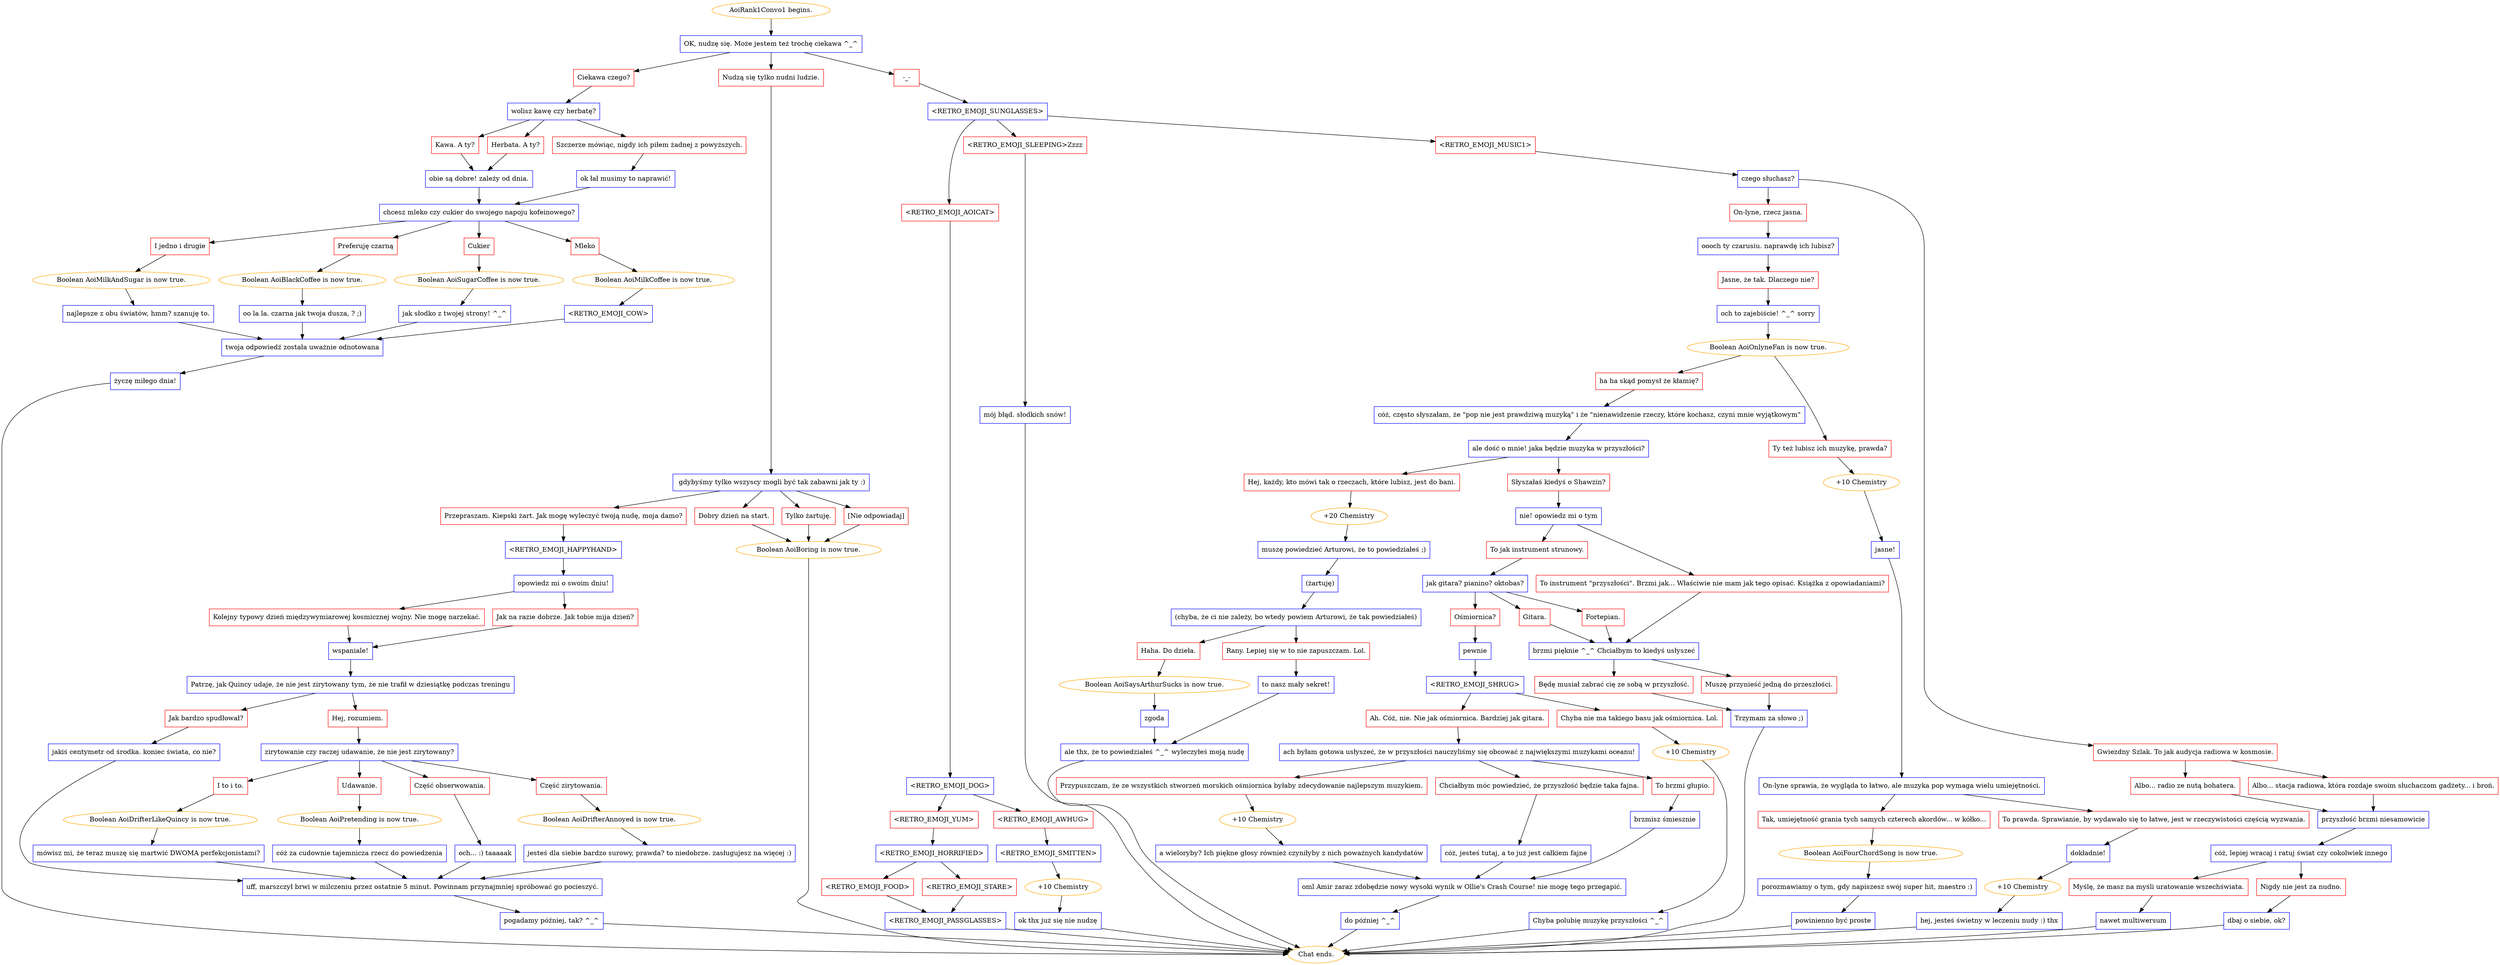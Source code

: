 digraph {
	"AoiRank1Convo1 begins." [color=orange];
		"AoiRank1Convo1 begins." -> j3871761114;
	j3871761114 [label="OK, nudzę się. Może jestem też trochę ciekawa ^_^",shape=box,color=blue];
		j3871761114 -> j3937632380;
		j3871761114 -> j3810454014;
		j3871761114 -> j1239788194;
	j3937632380 [label="Ciekawa czego?",shape=box,color=red];
		j3937632380 -> j1364217234;
	j3810454014 [label="Nudzą się tylko nudni ludzie.",shape=box,color=red];
		j3810454014 -> j1092504452;
	j1239788194 [label="-_-",shape=box,color=red];
		j1239788194 -> j362087304;
	j1364217234 [label="wolisz kawę czy herbatę?",shape=box,color=blue];
		j1364217234 -> j4231682290;
		j1364217234 -> j2762649680;
		j1364217234 -> j3120464839;
	j1092504452 [label=" gdybyśmy tylko wszyscy mogli być tak zabawni jak ty :)",shape=box,color=blue];
		j1092504452 -> j450442351;
		j1092504452 -> j90634295;
		j1092504452 -> j2921962249;
		j1092504452 -> j3644375835;
	j362087304 [label="<RETRO_EMOJI_SUNGLASSES>",shape=box,color=blue];
		j362087304 -> j4189390004;
		j362087304 -> j2942766488;
		j362087304 -> j2978117610;
	j4231682290 [label="Kawa. A ty?",shape=box,color=red];
		j4231682290 -> j3802101040;
	j2762649680 [label="Herbata. A ty?",shape=box,color=red];
		j2762649680 -> j3802101040;
	j3120464839 [label="Szczerze mówiąc, nigdy ich piłem żadnej z powyższych.",shape=box,color=red];
		j3120464839 -> j4010898335;
	j450442351 [label="Przepraszam. Kiepski żart. Jak mogę wyleczyć twoją nudę, moja damo?",shape=box,color=red];
		j450442351 -> j3323131038;
	j90634295 [label="Dobry dzień na start.",shape=box,color=red];
		j90634295 -> j3774960128;
	j2921962249 [label="Tylko żartuję.",shape=box,color=red];
		j2921962249 -> j3774960128;
	j3644375835 [label="[Nie odpowiadaj]",shape=box,color=red];
		j3644375835 -> j3774960128;
	j4189390004 [label="<RETRO_EMOJI_AOICAT>",shape=box,color=red];
		j4189390004 -> j2265653467;
	j2942766488 [label="<RETRO_EMOJI_SLEEPING>Zzzz",shape=box,color=red];
		j2942766488 -> j770154296;
	j2978117610 [label="<RETRO_EMOJI_MUSIC1>",shape=box,color=red];
		j2978117610 -> j711764731;
	j3802101040 [label="obie są dobre! zależy od dnia.",shape=box,color=blue];
		j3802101040 -> j1736578685;
	j4010898335 [label="ok łał musimy to naprawić!",shape=box,color=blue];
		j4010898335 -> j1736578685;
	j3323131038 [label="<RETRO_EMOJI_HAPPYHAND>",shape=box,color=blue];
		j3323131038 -> j1859764850;
	j3774960128 [label="Boolean AoiBoring is now true.",color=orange];
		j3774960128 -> "Chat ends.";
	j2265653467 [label="<RETRO_EMOJI_DOG>",shape=box,color=blue];
		j2265653467 -> j826158780;
		j2265653467 -> j1765898435;
	j770154296 [label="mój błąd. słodkich snów!",shape=box,color=blue];
		j770154296 -> "Chat ends.";
	j711764731 [label="czego słuchasz?",shape=box,color=blue];
		j711764731 -> j829821724;
		j711764731 -> j1565528491;
	j1736578685 [label="chcesz mleko czy cukier do swojego napoju kofeinowego?",shape=box,color=blue];
		j1736578685 -> j1445314475;
		j1736578685 -> j4029841492;
		j1736578685 -> j739761152;
		j1736578685 -> j3553168225;
	j1859764850 [label="opowiedz mi o swoim dniu!",shape=box,color=blue];
		j1859764850 -> j1736677448;
		j1859764850 -> j549687019;
	"Chat ends." [color=orange];
	j826158780 [label="<RETRO_EMOJI_YUM>",shape=box,color=red];
		j826158780 -> j1965365248;
	j1765898435 [label="<RETRO_EMOJI_AWHUG>",shape=box,color=red];
		j1765898435 -> j2634879710;
	j829821724 [label="On-lyne, rzecz jasna.",shape=box,color=red];
		j829821724 -> j937652293;
	j1565528491 [label="Gwiezdny Szlak. To jak audycja radiowa w kosmosie.",shape=box,color=red];
		j1565528491 -> j1841211500;
		j1565528491 -> j1056394090;
	j1445314475 [label="I jedno i drugie",shape=box,color=red];
		j1445314475 -> j3945403957;
	j4029841492 [label="Preferuję czarną",shape=box,color=red];
		j4029841492 -> j4114405967;
	j739761152 [label="Cukier",shape=box,color=red];
		j739761152 -> j2588970367;
	j3553168225 [label="Mleko",shape=box,color=red];
		j3553168225 -> j4225839436;
	j1736677448 [label="Kolejny typowy dzień międzywymiarowej kosmicznej wojny. Nie mogę narzekać.",shape=box,color=red];
		j1736677448 -> j3171728535;
	j549687019 [label="Jak na razie dobrze. Jak tobie mija dzień?",shape=box,color=red];
		j549687019 -> j3171728535;
	j1965365248 [label="<RETRO_EMOJI_HORRIFIED>",shape=box,color=blue];
		j1965365248 -> j1317376976;
		j1965365248 -> j4262695449;
	j2634879710 [label="<RETRO_EMOJI_SMITTEN>",shape=box,color=blue];
		j2634879710 -> j2012513415;
	j937652293 [label="oooch ty czarusiu. naprawdę ich lubisz?",shape=box,color=blue];
		j937652293 -> j2610169949;
	j1841211500 [label="Albo... radio ze nutą bohatera.",shape=box,color=red];
		j1841211500 -> j1945184053;
	j1056394090 [label="Albo... stacja radiowa, która rozdaje swoim słuchaczom gadżety... i broń.",shape=box,color=red];
		j1056394090 -> j1945184053;
	j3945403957 [label="Boolean AoiMilkAndSugar is now true.",color=orange];
		j3945403957 -> j887487669;
	j4114405967 [label="Boolean AoiBlackCoffee is now true.",color=orange];
		j4114405967 -> j1589017946;
	j2588970367 [label="Boolean AoiSugarCoffee is now true.",color=orange];
		j2588970367 -> j2043858928;
	j4225839436 [label="Boolean AoiMilkCoffee is now true.",color=orange];
		j4225839436 -> j2272326015;
	j3171728535 [label="wspaniale!",shape=box,color=blue];
		j3171728535 -> j2325525560;
	j1317376976 [label="<RETRO_EMOJI_FOOD>",shape=box,color=red];
		j1317376976 -> j3464171481;
	j4262695449 [label="<RETRO_EMOJI_STARE>",shape=box,color=red];
		j4262695449 -> j3464171481;
	j2012513415 [label="+10 Chemistry",color=orange];
		j2012513415 -> j4194489313;
	j2610169949 [label="Jasne, że tak. Dlaczego nie?",shape=box,color=red];
		j2610169949 -> j703538562;
	j1945184053 [label="przyszłość brzmi niesamowicie",shape=box,color=blue];
		j1945184053 -> j3701512741;
	j887487669 [label="najlepsze z obu światów, hmm? szanuję to.",shape=box,color=blue];
		j887487669 -> j1680740447;
	j1589017946 [label="oo la la. czarna jak twoja dusza, ? ;)",shape=box,color=blue];
		j1589017946 -> j1680740447;
	j2043858928 [label="jak słodko z twojej strony! ^_^",shape=box,color=blue];
		j2043858928 -> j1680740447;
	j2272326015 [label="<RETRO_EMOJI_COW>",shape=box,color=blue];
		j2272326015 -> j1680740447;
	j2325525560 [label="Patrzę, jak Quincy udaje, że nie jest zirytowany tym, że nie trafił w dziesiątkę podczas treningu",shape=box,color=blue];
		j2325525560 -> j1596762242;
		j2325525560 -> j688411658;
	j3464171481 [label="<RETRO_EMOJI_PASSGLASSES>",shape=box,color=blue];
		j3464171481 -> "Chat ends.";
	j4194489313 [label="ok thx już się nie nudzę",shape=box,color=blue];
		j4194489313 -> "Chat ends.";
	j703538562 [label="och to zajebiście! ^_^ sorry",shape=box,color=blue];
		j703538562 -> j1089824813;
	j3701512741 [label="cóż, lepiej wracaj i ratuj świat czy cokolwiek innego",shape=box,color=blue];
		j3701512741 -> j771083991;
		j3701512741 -> j2110652941;
	j1680740447 [label="twoja odpowiedź została uważnie odnotowana",shape=box,color=blue];
		j1680740447 -> j3539312812;
	j1596762242 [label="Jak bardzo spudłował?",shape=box,color=red];
		j1596762242 -> j4108768689;
	j688411658 [label="Hej, rozumiem.",shape=box,color=red];
		j688411658 -> j2461617788;
	j1089824813 [label="Boolean AoiOnlyneFan is now true.",color=orange];
		j1089824813 -> j4009977038;
		j1089824813 -> j621274113;
	j771083991 [label="Myślę, że masz na myśli uratowanie wszechświata.",shape=box,color=red];
		j771083991 -> j735172263;
	j2110652941 [label="Nigdy nie jest za nudno.",shape=box,color=red];
		j2110652941 -> j2087282464;
	j3539312812 [label="życzę miłego dnia!",shape=box,color=blue];
		j3539312812 -> "Chat ends.";
	j4108768689 [label="jakiś centymetr od środka. koniec świata, co nie?",shape=box,color=blue];
		j4108768689 -> j481804260;
	j2461617788 [label="zirytowanie czy raczej udawanie, że nie jest zirytowany?",shape=box,color=blue];
		j2461617788 -> j1981444841;
		j2461617788 -> j3467578916;
		j2461617788 -> j1588895883;
		j2461617788 -> j1785153038;
	j4009977038 [label="ha ha skąd pomysł że kłamię?",shape=box,color=red];
		j4009977038 -> j519529986;
	j621274113 [label="Ty też lubisz ich muzykę, prawda?",shape=box,color=red];
		j621274113 -> j3676944986;
	j735172263 [label="nawet multiwersum",shape=box,color=blue];
		j735172263 -> "Chat ends.";
	j2087282464 [label="dbaj o siebie, ok?",shape=box,color=blue];
		j2087282464 -> "Chat ends.";
	j481804260 [label="uff, marszczył brwi w milczeniu przez ostatnie 5 minut. Powinnam przynajmniej spróbować go pocieszyć.",shape=box,color=blue];
		j481804260 -> j2583603120;
	j1981444841 [label="I to i to.",shape=box,color=red];
		j1981444841 -> j642768554;
	j3467578916 [label="Udawanie.",shape=box,color=red];
		j3467578916 -> j316474655;
	j1588895883 [label="Część obserwowania.",shape=box,color=red];
		j1588895883 -> j3454846934;
	j1785153038 [label="Część zirytowania.",shape=box,color=red];
		j1785153038 -> j2923312636;
	j519529986 [label="cóż, często słyszałam, że \"pop nie jest prawdziwą muzyką\" i że \"nienawidzenie rzeczy, które kochasz, czyni mnie wyjątkowym\"",shape=box,color=blue];
		j519529986 -> j1352095211;
	j3676944986 [label="+10 Chemistry",color=orange];
		j3676944986 -> j1126336173;
	j2583603120 [label="pogadamy później, tak? ^_^",shape=box,color=blue];
		j2583603120 -> "Chat ends.";
	j642768554 [label="Boolean AoiDrifterLikeQuincy is now true.",color=orange];
		j642768554 -> j871847899;
	j316474655 [label="Boolean AoiPretending is now true.",color=orange];
		j316474655 -> j801771427;
	j3454846934 [label="och... :) taaaaak",shape=box,color=blue];
		j3454846934 -> j481804260;
	j2923312636 [label="Boolean AoiDrifterAnnoyed is now true.",color=orange];
		j2923312636 -> j3207926839;
	j1352095211 [label="ale dość o mnie! jaka będzie muzyka w przyszłości?",shape=box,color=blue];
		j1352095211 -> j3857420412;
		j1352095211 -> j1608234451;
	j1126336173 [label="jasne!",shape=box,color=blue];
		j1126336173 -> j808833350;
	j871847899 [label="mówisz mi, że teraz muszę się martwić DWOMA perfekcjonistami?",shape=box,color=blue];
		j871847899 -> j481804260;
	j801771427 [label="cóż za cudownie tajemnicza rzecz do powiedzenia",shape=box,color=blue];
		j801771427 -> j481804260;
	j3207926839 [label="jesteś dla siebie bardzo surowy, prawda? to niedobrze. zasługujesz na więcej :)",shape=box,color=blue];
		j3207926839 -> j481804260;
	j3857420412 [label="Hej, każdy, kto mówi tak o rzeczach, które lubisz, jest do bani.",shape=box,color=red];
		j3857420412 -> j2809384429;
	j1608234451 [label="Słyszałaś kiedyś o Shawzin?",shape=box,color=red];
		j1608234451 -> j3695713217;
	j808833350 [label="On-lyne sprawia, że wygląda to łatwo, ale muzyka pop wymaga wielu umiejętności.",shape=box,color=blue];
		j808833350 -> j971628431;
		j808833350 -> j266994443;
	j2809384429 [label="+20 Chemistry",color=orange];
		j2809384429 -> j2642622203;
	j3695713217 [label="nie! opowiedz mi o tym",shape=box,color=blue];
		j3695713217 -> j4252644314;
		j3695713217 -> j876173140;
	j971628431 [label="Tak, umiejętność grania tych samych czterech akordów... w kółko...",shape=box,color=red];
		j971628431 -> j2549119656;
	j266994443 [label="To prawda. Sprawianie, by wydawało się to łatwe, jest w rzeczywistości częścią wyzwania.",shape=box,color=red];
		j266994443 -> j3954389579;
	j2642622203 [label="muszę powiedzieć Arturowi, że to powiedziałeś ;)",shape=box,color=blue];
		j2642622203 -> j3207001186;
	j4252644314 [label="To jak instrument strunowy.",shape=box,color=red];
		j4252644314 -> j2186555104;
	j876173140 [label="To instrument \"przyszłości\". Brzmi jak... Właściwie nie mam jak tego opisać. Książka z opowiadaniami?",shape=box,color=red];
		j876173140 -> j3353975562;
	j2549119656 [label="Boolean AoiFourChordSong is now true.",color=orange];
		j2549119656 -> j3315012127;
	j3954389579 [label="dokładnie!",shape=box,color=blue];
		j3954389579 -> j974182879;
	j3207001186 [label="(żartuję)",shape=box,color=blue];
		j3207001186 -> j2094890959;
	j2186555104 [label="jak gitara? pianino? oktobas?",shape=box,color=blue];
		j2186555104 -> j3781606708;
		j2186555104 -> j2424370545;
		j2186555104 -> j2401434526;
	j3353975562 [label="brzmi pięknie ^_^ Chciałbym to kiedyś usłyszeć",shape=box,color=blue];
		j3353975562 -> j4046638288;
		j3353975562 -> j1145739697;
	j3315012127 [label="porozmawiamy o tym, gdy napiszesz swój super hit, maestro :)",shape=box,color=blue];
		j3315012127 -> j4100477732;
	j974182879 [label="+10 Chemistry",color=orange];
		j974182879 -> j2401537442;
	j2094890959 [label="(chyba, że ci nie zależy, bo wtedy powiem Arturowi, że tak powiedziałeś)",shape=box,color=blue];
		j2094890959 -> j665684466;
		j2094890959 -> j2801715390;
	j3781606708 [label="Ośmiornica?",shape=box,color=red];
		j3781606708 -> j3229196799;
	j2424370545 [label="Gitara.",shape=box,color=red];
		j2424370545 -> j3353975562;
	j2401434526 [label="Fortepian.",shape=box,color=red];
		j2401434526 -> j3353975562;
	j4046638288 [label="Będę musiał zabrać cię ze sobą w przyszłość.",shape=box,color=red];
		j4046638288 -> j3199371345;
	j1145739697 [label="Muszę przynieść jedną do przeszłości.",shape=box,color=red];
		j1145739697 -> j3199371345;
	j4100477732 [label="powinienno być proste",shape=box,color=blue];
		j4100477732 -> "Chat ends.";
	j2401537442 [label="hej, jesteś świetny w leczeniu nudy :) thx",shape=box,color=blue];
		j2401537442 -> "Chat ends.";
	j665684466 [label="Haha. Do dzieła.",shape=box,color=red];
		j665684466 -> j3113059109;
	j2801715390 [label="Rany. Lepiej się w to nie zapuszczam. Lol.",shape=box,color=red];
		j2801715390 -> j265676034;
	j3229196799 [label="pewnie",shape=box,color=blue];
		j3229196799 -> j1093472439;
	j3199371345 [label="Trzymam za słowo ;)",shape=box,color=blue];
		j3199371345 -> "Chat ends.";
	j3113059109 [label="Boolean AoiSaysArthurSucks is now true.",color=orange];
		j3113059109 -> j3810862258;
	j265676034 [label="to nasz mały sekret!",shape=box,color=blue];
		j265676034 -> j2499191402;
	j1093472439 [label="<RETRO_EMOJI_SHRUG>",shape=box,color=blue];
		j1093472439 -> j1984282791;
		j1093472439 -> j4125589141;
	j3810862258 [label="zgoda",shape=box,color=blue];
		j3810862258 -> j2499191402;
	j2499191402 [label="ale thx, że to powiedziałeś ^_^ wyleczyłeś moją nudę",shape=box,color=blue];
		j2499191402 -> "Chat ends.";
	j1984282791 [label="Ah. Cóż, nie. Nie jak ośmiornica. Bardziej jak gitara.",shape=box,color=red];
		j1984282791 -> j3939667405;
	j4125589141 [label="Chyba nie ma takiego basu jak ośmiornica. Lol.",shape=box,color=red];
		j4125589141 -> j4061084736;
	j3939667405 [label="ach byłam gotowa usłyszeć, że w przyszłości nauczyliśmy się obcować z największymi muzykami oceanu!",shape=box,color=blue];
		j3939667405 -> j3075465104;
		j3939667405 -> j1047177243;
		j3939667405 -> j2394569870;
	j4061084736 [label="+10 Chemistry",color=orange];
		j4061084736 -> j2275130074;
	j3075465104 [label="Przypuszczam, że ze wszystkich stworzeń morskich ośmiornica byłaby zdecydowanie najlepszym muzykiem.",shape=box,color=red];
		j3075465104 -> j1704697822;
	j1047177243 [label="Chciałbym móc powiedzieć, że przyszłość będzie taka fajna.",shape=box,color=red];
		j1047177243 -> j1847242850;
	j2394569870 [label="To brzmi głupio.",shape=box,color=red];
		j2394569870 -> j3134769040;
	j2275130074 [label="Chyba polubię muzykę przyszłości ^_^",shape=box,color=blue];
		j2275130074 -> "Chat ends.";
	j1704697822 [label="+10 Chemistry",color=orange];
		j1704697822 -> j1568237690;
	j1847242850 [label="cóż, jesteś tutaj, a to już jest całkiem fajne",shape=box,color=blue];
		j1847242850 -> j1318031542;
	j3134769040 [label="brzmisz śmiesznie",shape=box,color=blue];
		j3134769040 -> j1318031542;
	j1568237690 [label="a wieloryby? Ich piękne głosy również czyniłyby z nich poważnych kandydatów",shape=box,color=blue];
		j1568237690 -> j1318031542;
	j1318031542 [label="oml Amir zaraz zdobędzie nowy wysoki wynik w Ollie's Crash Course! nie mogę tego przegapić.",shape=box,color=blue];
		j1318031542 -> j2701237902;
	j2701237902 [label="do później ^_^",shape=box,color=blue];
		j2701237902 -> "Chat ends.";
}